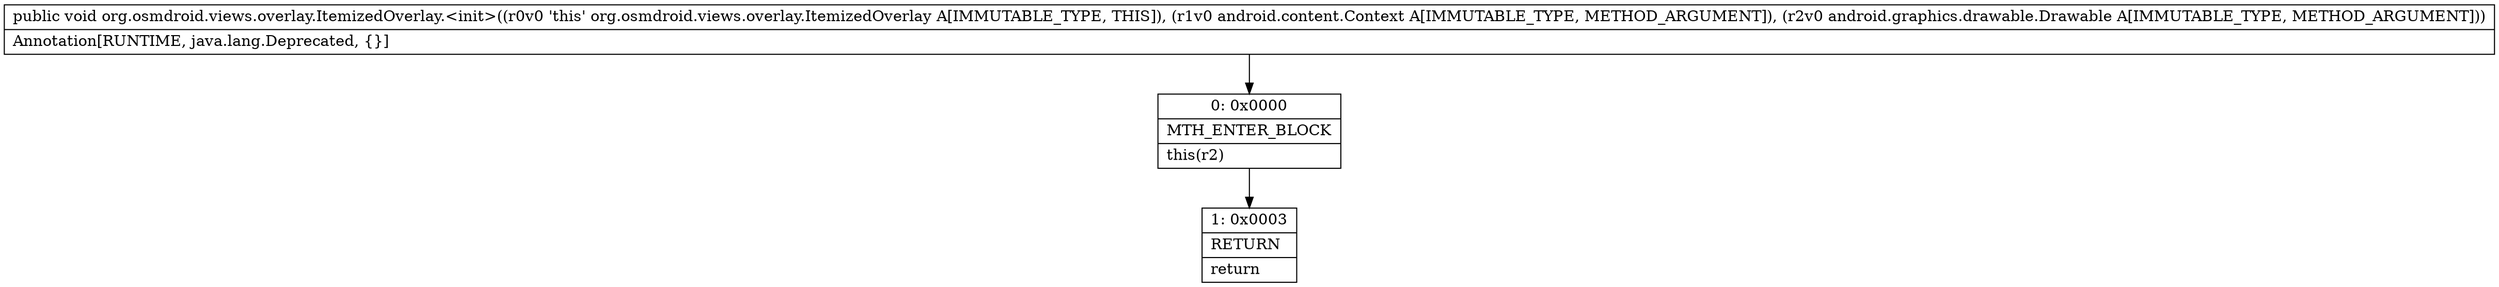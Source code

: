 digraph "CFG fororg.osmdroid.views.overlay.ItemizedOverlay.\<init\>(Landroid\/content\/Context;Landroid\/graphics\/drawable\/Drawable;)V" {
Node_0 [shape=record,label="{0\:\ 0x0000|MTH_ENTER_BLOCK\l|this(r2)\l}"];
Node_1 [shape=record,label="{1\:\ 0x0003|RETURN\l|return\l}"];
MethodNode[shape=record,label="{public void org.osmdroid.views.overlay.ItemizedOverlay.\<init\>((r0v0 'this' org.osmdroid.views.overlay.ItemizedOverlay A[IMMUTABLE_TYPE, THIS]), (r1v0 android.content.Context A[IMMUTABLE_TYPE, METHOD_ARGUMENT]), (r2v0 android.graphics.drawable.Drawable A[IMMUTABLE_TYPE, METHOD_ARGUMENT]))  | Annotation[RUNTIME, java.lang.Deprecated, \{\}]\l}"];
MethodNode -> Node_0;
Node_0 -> Node_1;
}

